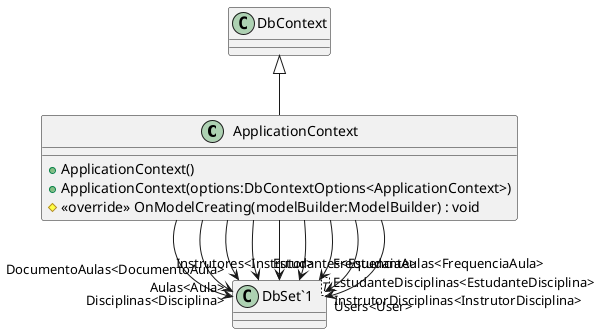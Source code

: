 @startuml
class ApplicationContext {
    + ApplicationContext()
    + ApplicationContext(options:DbContextOptions<ApplicationContext>)
    # <<override>> OnModelCreating(modelBuilder:ModelBuilder) : void
}
class "DbSet`1"<T> {
}
DbContext <|-- ApplicationContext
ApplicationContext --> "Aulas<Aula>" "DbSet`1"
ApplicationContext --> "Disciplinas<Disciplina>" "DbSet`1"
ApplicationContext --> "DocumentoAulas<DocumentoAula>" "DbSet`1"
ApplicationContext --> "Estudantes<Estudante>" "DbSet`1"
ApplicationContext --> "EstudanteDisciplinas<EstudanteDisciplina>" "DbSet`1"
ApplicationContext --> "FrequenciaAulas<FrequenciaAula>" "DbSet`1"
ApplicationContext --> "Instrutores<Instrutor>" "DbSet`1"
ApplicationContext --> "InstrutorDisciplinas<InstrutorDisciplina>" "DbSet`1"
ApplicationContext --> "Users<User>" "DbSet`1"
@enduml
